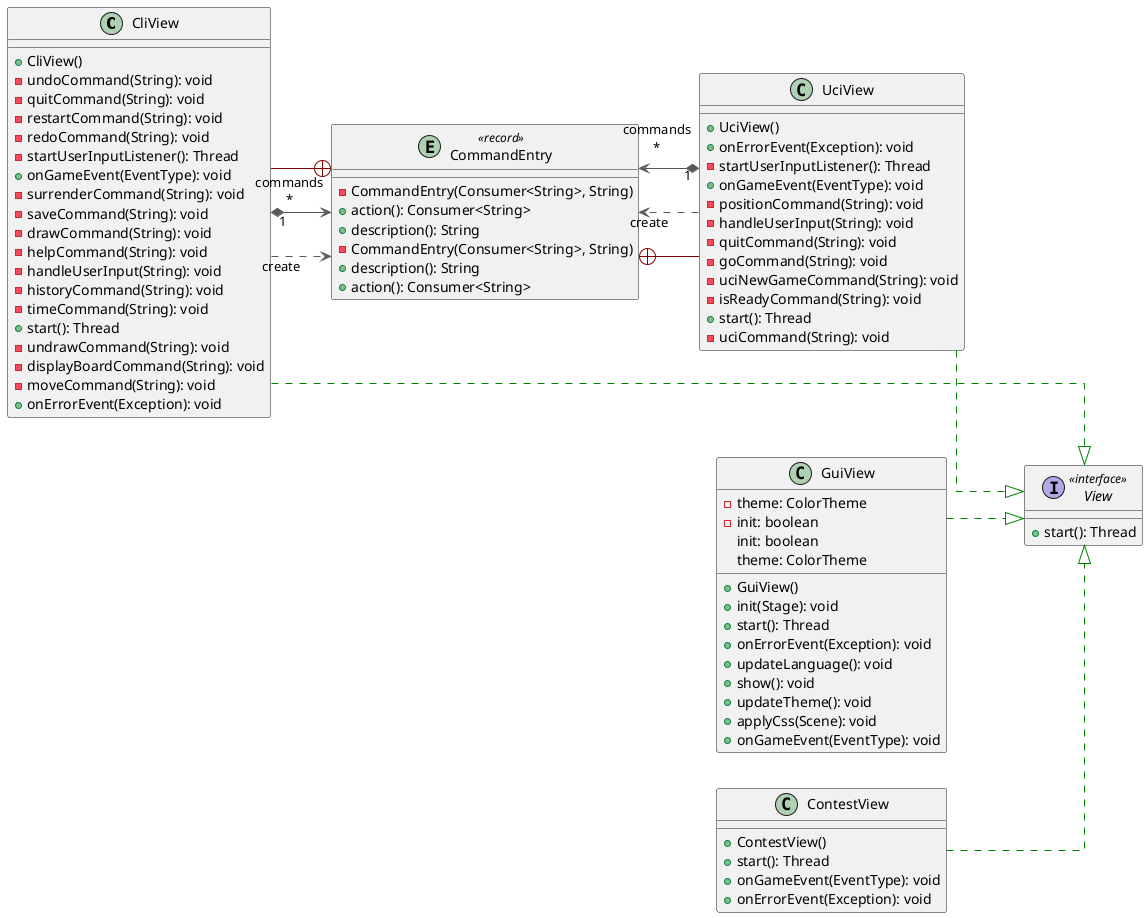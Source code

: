 @startuml

left to right direction
skinparam linetype ortho

class CliView {
  + CliView()
  - undoCommand(String): void
  - quitCommand(String): void
  - restartCommand(String): void
  - redoCommand(String): void
  - startUserInputListener(): Thread
  + onGameEvent(EventType): void
  - surrenderCommand(String): void
  - saveCommand(String): void
  - drawCommand(String): void
  - helpCommand(String): void
  - handleUserInput(String): void
  - historyCommand(String): void
  - timeCommand(String): void
  + start(): Thread
  - undrawCommand(String): void
  - displayBoardCommand(String): void
  - moveCommand(String): void
  + onErrorEvent(Exception): void
}
entity CommandEntry << record >> {
  - CommandEntry(Consumer<String>, String)
  + action(): Consumer<String>
  + description(): String
}
entity CommandEntry << record >> {
  - CommandEntry(Consumer<String>, String)
  + description(): String
  + action(): Consumer<String>
}
class GuiView {
  + GuiView()
  - theme: ColorTheme
  - init: boolean
  + init(Stage): void
  + start(): Thread
  + onErrorEvent(Exception): void
  + updateLanguage(): void
  + show(): void
  + updateTheme(): void
  + applyCss(Scene): void
  + onGameEvent(EventType): void
   init: boolean
   theme: ColorTheme
}
class UciView {
  + UciView()
  + onErrorEvent(Exception): void
  - startUserInputListener(): Thread
  + onGameEvent(EventType): void
  - positionCommand(String): void
  - handleUserInput(String): void
  - quitCommand(String): void
  - goCommand(String): void
  - uciNewGameCommand(String): void
  - isReadyCommand(String): void
  + start(): Thread
  - uciCommand(String): void
}
class ContestView{
  + ContestView()
  + start(): Thread
  + onGameEvent(EventType): void
  + onErrorEvent(Exception): void
}
interface View << interface >> {
  + start(): Thread
}

CliView       -[#595959,dashed]->  CommandEntry : "«create»"
CliView      "1" *-[#595959,plain]-> "commands\n*" CommandEntry 
CliView       -[#008200,dashed]-^  View         
ContestView       -[#008200,dashed]-^  View         
CommandEntry  +-[#820000,plain]-  CliView      
CommandEntry  +-[#820000,plain]-  UciView      
GuiView       -[#008200,dashed]-^  View         
UciView       -[#595959,dashed]->  CommandEntry : "«create»"
UciView      "1" *-[#595959,plain]-> "commands\n*" CommandEntry 
UciView       -[#008200,dashed]-^  View         
@enduml
